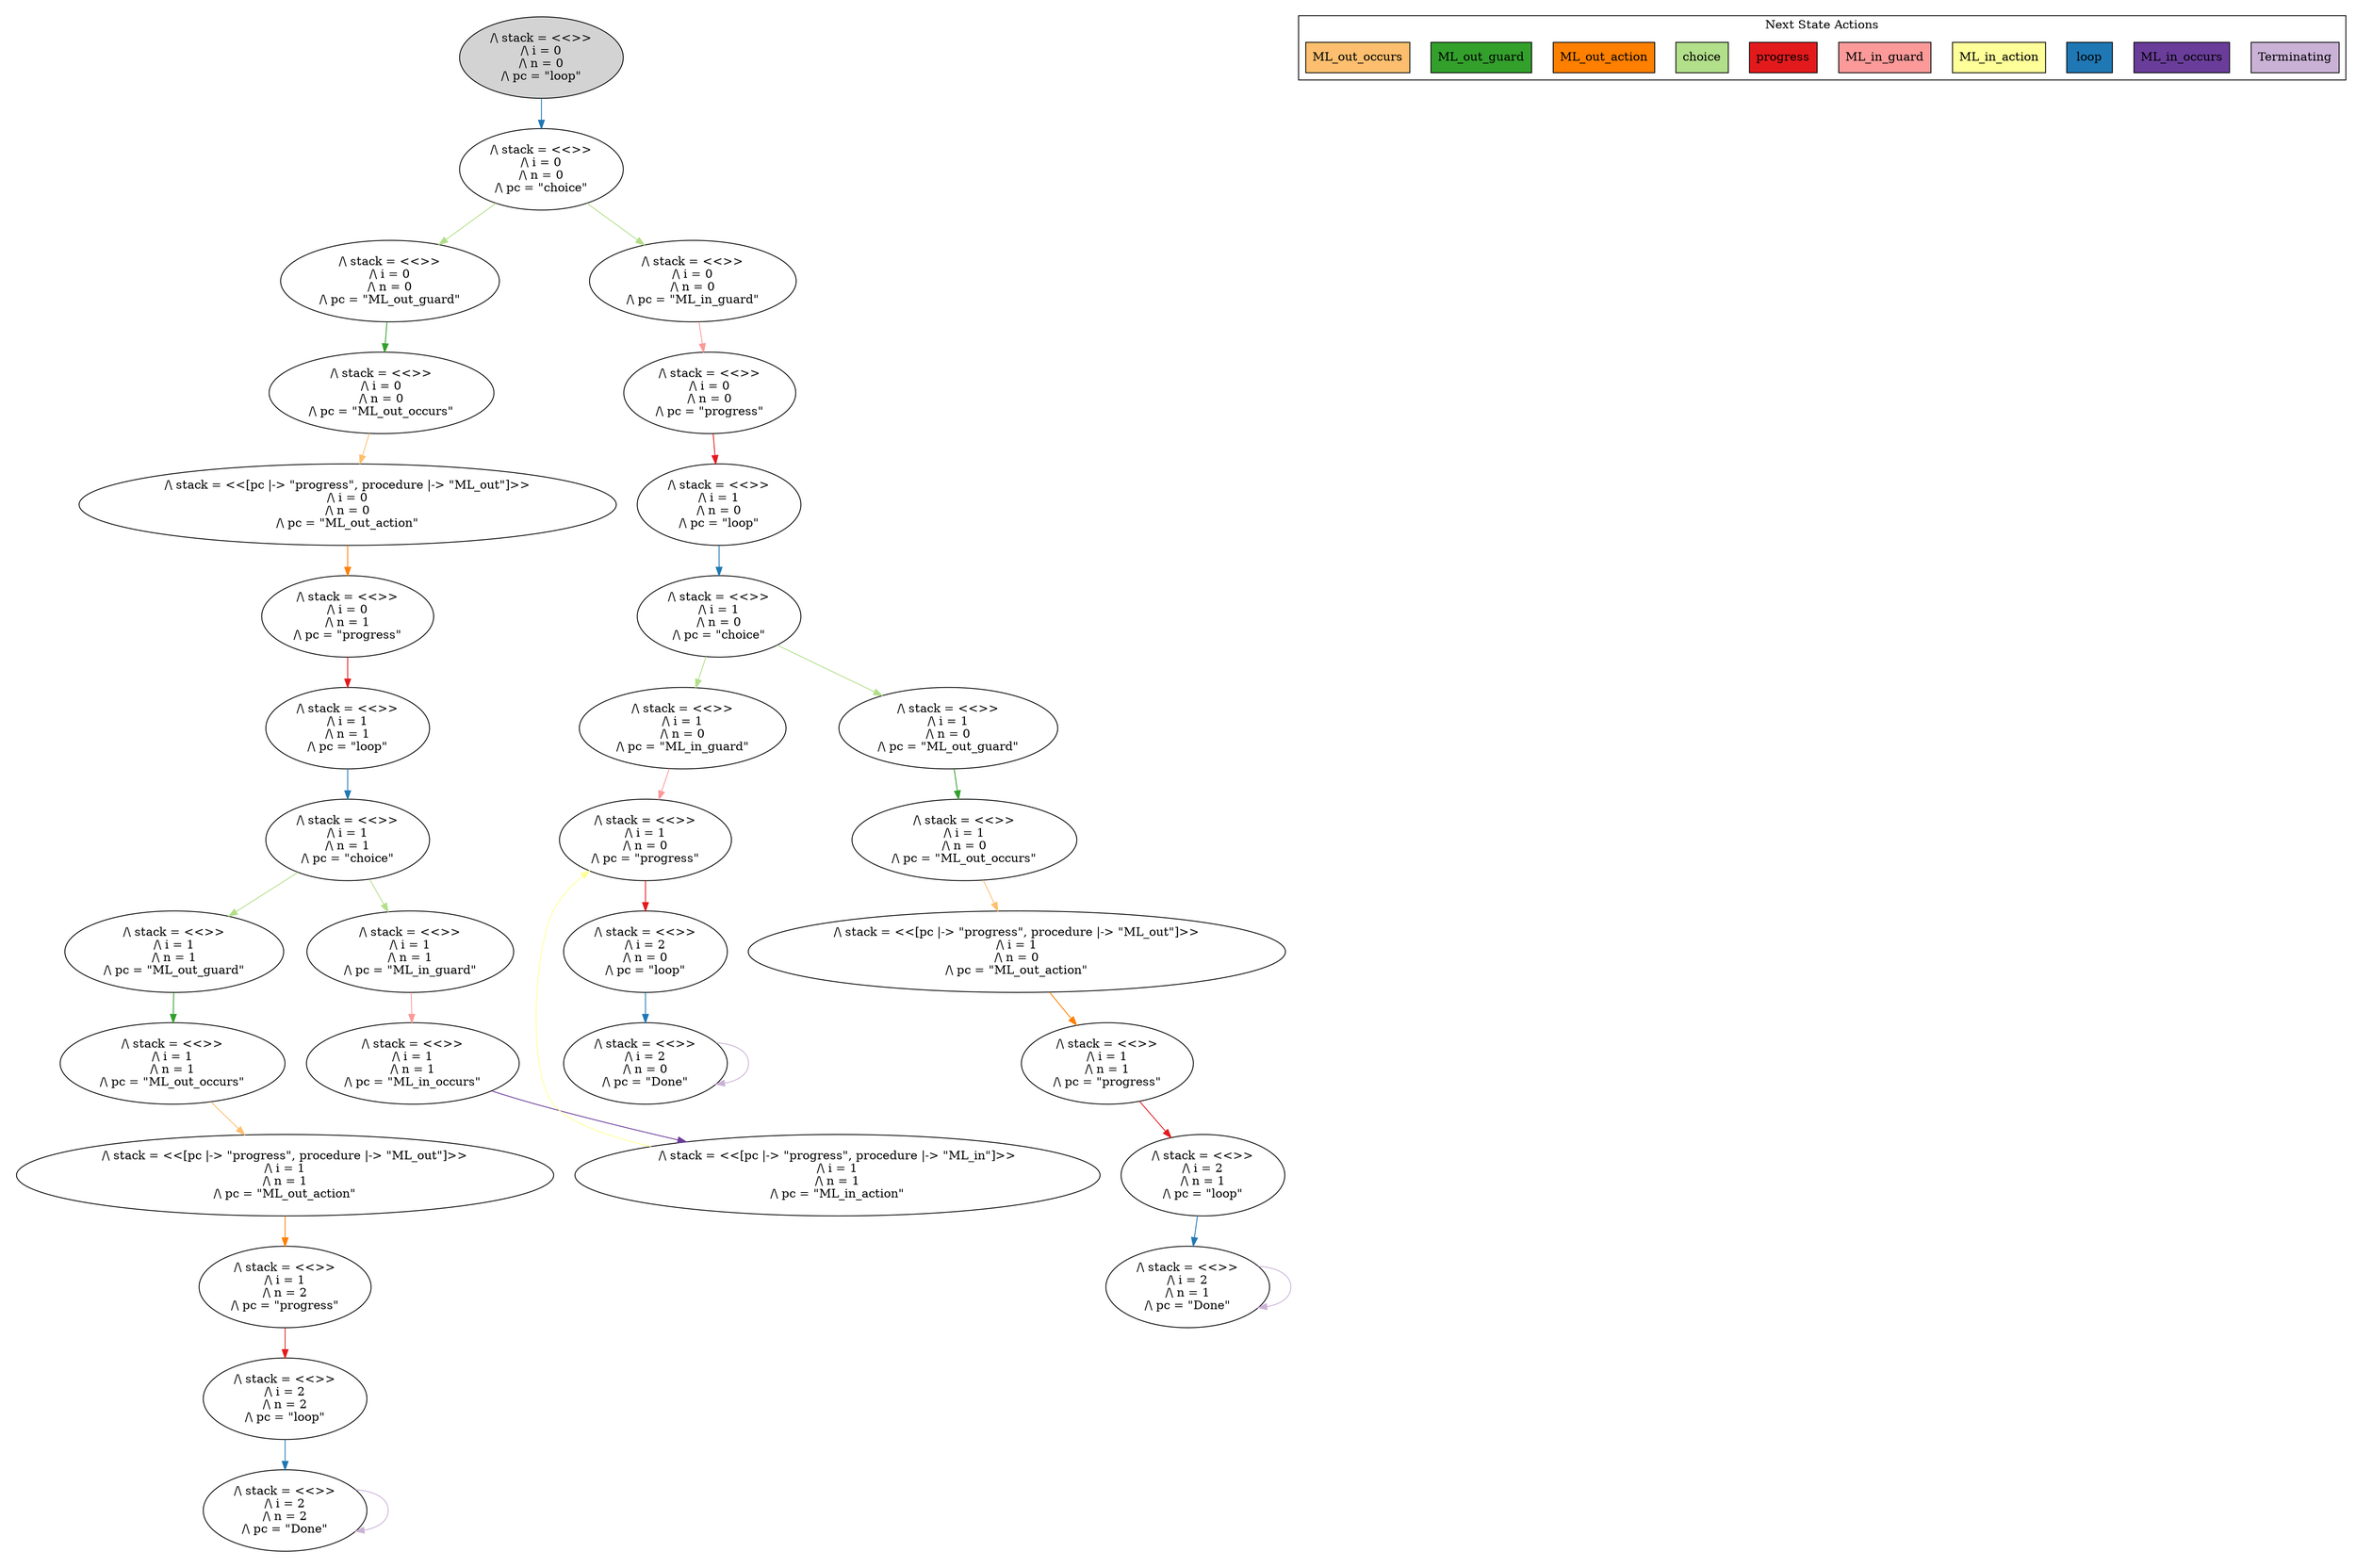 strict digraph DiskGraph {
edge [colorscheme="paired12"]
nodesep=0.35;
subgraph cluster_graph {
color="white";
2188777449236669177 [label="/\\ stack = <<>>\n/\\ i = 0\n/\\ n = 0\n/\\ pc = \"loop\"",style = filled]
2188777449236669177 -> 4580491234143362267 [label="",color="2",fontcolor="2"];
4580491234143362267 [label="/\\ stack = <<>>\n/\\ i = 0\n/\\ n = 0\n/\\ pc = \"choice\""];
4580491234143362267 -> 3489432605341386552 [label="",color="3",fontcolor="3"];
3489432605341386552 [label="/\\ stack = <<>>\n/\\ i = 0\n/\\ n = 0\n/\\ pc = \"ML_out_guard\""];
4580491234143362267 -> -7591086540093556978 [label="",color="3",fontcolor="3"];
-7591086540093556978 [label="/\\ stack = <<>>\n/\\ i = 0\n/\\ n = 0\n/\\ pc = \"ML_in_guard\""];
3489432605341386552 -> -503858546241828579 [label="",color="4",fontcolor="4"];
-503858546241828579 [label="/\\ stack = <<>>\n/\\ i = 0\n/\\ n = 0\n/\\ pc = \"ML_out_occurs\""];
-7591086540093556978 -> -3263588785860051563 [label="",color="5",fontcolor="5"];
-3263588785860051563 [label="/\\ stack = <<>>\n/\\ i = 0\n/\\ n = 0\n/\\ pc = \"progress\""];
-3263588785860051563 -> 8499207576769188983 [label="",color="6",fontcolor="6"];
8499207576769188983 [label="/\\ stack = <<>>\n/\\ i = 1\n/\\ n = 0\n/\\ pc = \"loop\""];
8499207576769188983 -> -5006092223713252370 [label="",color="2",fontcolor="2"];
-5006092223713252370 [label="/\\ stack = <<>>\n/\\ i = 1\n/\\ n = 0\n/\\ pc = \"choice\""];
-5006092223713252370 -> 1789975172195254851 [label="",color="3",fontcolor="3"];
1789975172195254851 [label="/\\ stack = <<>>\n/\\ i = 1\n/\\ n = 0\n/\\ pc = \"ML_out_guard\""];
-503858546241828579 -> 3375298278355805977 [label="",color="7",fontcolor="7"];
3375298278355805977 [label="/\\ stack = <<[pc |-> \"progress\", procedure |-> \"ML_out\"]>>\n/\\ i = 0\n/\\ n = 0\n/\\ pc = \"ML_out_action\""];
1789975172195254851 -> 9220671360912669841 [label="",color="4",fontcolor="4"];
9220671360912669841 [label="/\\ stack = <<>>\n/\\ i = 1\n/\\ n = 0\n/\\ pc = \"ML_out_occurs\""];
-5006092223713252370 -> 1238514971187455137 [label="",color="3",fontcolor="3"];
1238514971187455137 [label="/\\ stack = <<>>\n/\\ i = 1\n/\\ n = 0\n/\\ pc = \"ML_in_guard\""];
9220671360912669841 -> -6331780653045673323 [label="",color="7",fontcolor="7"];
-6331780653045673323 [label="/\\ stack = <<[pc |-> \"progress\", procedure |-> \"ML_out\"]>>\n/\\ i = 1\n/\\ n = 0\n/\\ pc = \"ML_out_action\""];
1238514971187455137 -> 1204310437220041066 [label="",color="5",fontcolor="5"];
1204310437220041066 [label="/\\ stack = <<>>\n/\\ i = 1\n/\\ n = 0\n/\\ pc = \"progress\""];
-6331780653045673323 -> 3560423881679491918 [label="",color="8",fontcolor="8"];
3560423881679491918 [label="/\\ stack = <<>>\n/\\ i = 1\n/\\ n = 1\n/\\ pc = \"progress\""];
3375298278355805977 -> -906670396214480975 [label="",color="8",fontcolor="8"];
-906670396214480975 [label="/\\ stack = <<>>\n/\\ i = 0\n/\\ n = 1\n/\\ pc = \"progress\""];
3560423881679491918 -> 7050203019772467448 [label="",color="6",fontcolor="6"];
7050203019772467448 [label="/\\ stack = <<>>\n/\\ i = 2\n/\\ n = 1\n/\\ pc = \"loop\""];
-906670396214480975 -> -2494236561811537046 [label="",color="6",fontcolor="6"];
-2494236561811537046 [label="/\\ stack = <<>>\n/\\ i = 1\n/\\ n = 1\n/\\ pc = \"loop\""];
1204310437220041066 -> -3943276373990125595 [label="",color="6",fontcolor="6"];
-3943276373990125595 [label="/\\ stack = <<>>\n/\\ i = 2\n/\\ n = 0\n/\\ pc = \"loop\""];
-2494236561811537046 -> -329896836436792880 [label="",color="2",fontcolor="2"];
-329896836436792880 [label="/\\ stack = <<>>\n/\\ i = 1\n/\\ n = 1\n/\\ pc = \"choice\""];
7050203019772467448 -> 3872580024425915119 [label="",color="2",fontcolor="2"];
3872580024425915119 [label="/\\ stack = <<>>\n/\\ i = 2\n/\\ n = 1\n/\\ pc = \"Done\""];
-329896836436792880 -> 4861284245370355975 [label="",color="3",fontcolor="3"];
4861284245370355975 [label="/\\ stack = <<>>\n/\\ i = 1\n/\\ n = 1\n/\\ pc = \"ML_out_guard\""];
-3943276373990125595 -> -7120232453165124110 [label="",color="2",fontcolor="2"];
-7120232453165124110 [label="/\\ stack = <<>>\n/\\ i = 2\n/\\ n = 0\n/\\ pc = \"Done\""];
4861284245370355975 -> -4758737984918519698 [label="",color="4",fontcolor="4"];
-4758737984918519698 [label="/\\ stack = <<>>\n/\\ i = 1\n/\\ n = 1\n/\\ pc = \"ML_out_occurs\""];
-329896836436792880 -> -7770974441395219564 [label="",color="3",fontcolor="3"];
-7770974441395219564 [label="/\\ stack = <<>>\n/\\ i = 1\n/\\ n = 1\n/\\ pc = \"ML_in_guard\""];
3872580024425915119 -> 3872580024425915119 [label="",color="9",fontcolor="9"];
-4758737984918519698 -> 7647967274050170474 [label="",color="7",fontcolor="7"];
7647967274050170474 [label="/\\ stack = <<[pc |-> \"progress\", procedure |-> \"ML_out\"]>>\n/\\ i = 1\n/\\ n = 1\n/\\ pc = \"ML_out_action\""];
-7120232453165124110 -> -7120232453165124110 [label="",color="9",fontcolor="9"];
-7770974441395219564 -> 6819257533782490570 [label="",color="5",fontcolor="5"];
6819257533782490570 [label="/\\ stack = <<>>\n/\\ i = 1\n/\\ n = 1\n/\\ pc = \"ML_in_occurs\""];
7647967274050170474 -> 5983567888592266530 [label="",color="8",fontcolor="8"];
5983567888592266530 [label="/\\ stack = <<>>\n/\\ i = 1\n/\\ n = 2\n/\\ pc = \"progress\""];
6819257533782490570 -> 9078787711112808296 [label="",color="10",fontcolor="10"];
9078787711112808296 [label="/\\ stack = <<[pc |-> \"progress\", procedure |-> \"ML_in\"]>>\n/\\ i = 1\n/\\ n = 1\n/\\ pc = \"ML_in_action\""];
5983567888592266530 -> 6490830983650345394 [label="",color="6",fontcolor="6"];
6490830983650345394 [label="/\\ stack = <<>>\n/\\ i = 2\n/\\ n = 2\n/\\ pc = \"loop\""];
9078787711112808296 -> 1204310437220041066 [label="",color="11",fontcolor="11"];
6490830983650345394 -> 1044097524024392613 [label="",color="2",fontcolor="2"];
1044097524024392613 [label="/\\ stack = <<>>\n/\\ i = 2\n/\\ n = 2\n/\\ pc = \"Done\""];
1044097524024392613 -> 1044097524024392613 [label="",color="9",fontcolor="9"];
{rank = same; 2188777449236669177;}
{rank = same; 4580491234143362267;}
{rank = same; -7591086540093556978;3489432605341386552;}
{rank = same; -3263588785860051563;-503858546241828579;}
{rank = same; 8499207576769188983;3375298278355805977;}
{rank = same; -5006092223713252370;-906670396214480975;}
{rank = same; -2494236561811537046;1789975172195254851;1238514971187455137;}
{rank = same; -329896836436792880;1204310437220041066;9220671360912669841;}
{rank = same; 4861284245370355975;-3943276373990125595;-7770974441395219564;-6331780653045673323;}
{rank = same; -7120232453165124110;6819257533782490570;3560423881679491918;-4758737984918519698;}
{rank = same; 7050203019772467448;9078787711112808296;7647967274050170474;}
{rank = same; 5983567888592266530;3872580024425915119;}
{rank = same; 6490830983650345394;}
{rank = same; 1044097524024392613;}
}
subgraph cluster_legend {graph[style=bold];label = "Next State Actions" style="solid"
node [ labeljust="l",colorscheme="paired12",style=filled,shape=record ]
Terminating [label="Terminating",fillcolor=9]
ML_in_occurs [label="ML_in_occurs",fillcolor=10]
loop [label="loop",fillcolor=2]
ML_in_action [label="ML_in_action",fillcolor=11]
ML_in_guard [label="ML_in_guard",fillcolor=5]
progress [label="progress",fillcolor=6]
choice [label="choice",fillcolor=3]
ML_out_action [label="ML_out_action",fillcolor=8]
ML_out_guard [label="ML_out_guard",fillcolor=4]
ML_out_occurs [label="ML_out_occurs",fillcolor=7]
}}
